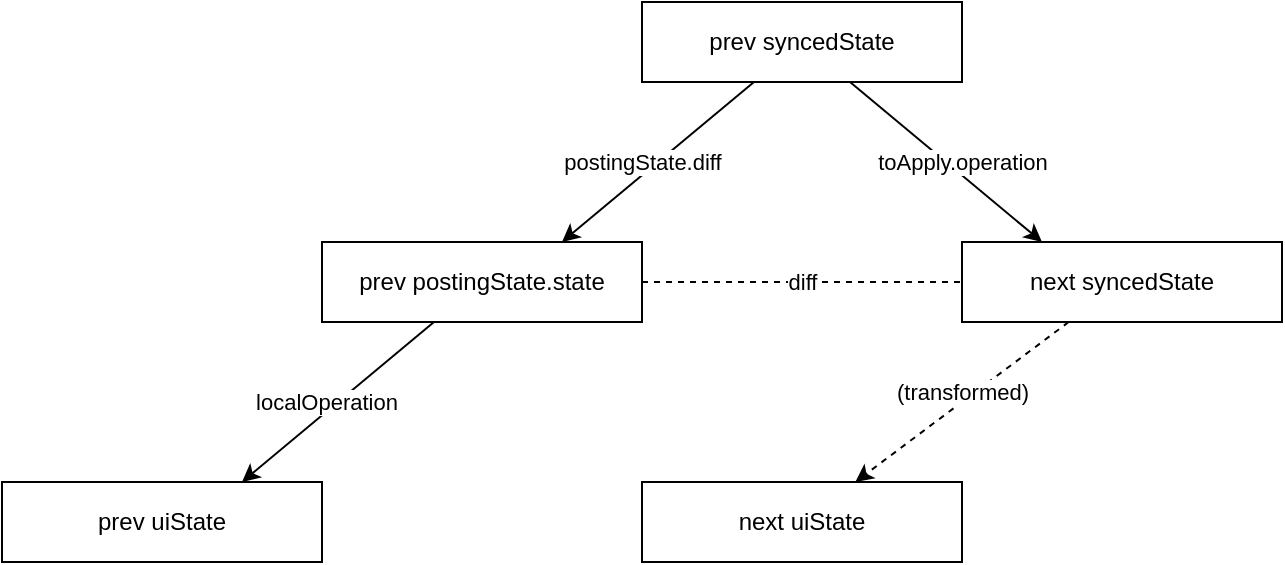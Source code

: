 <mxfile version="21.1.2" type="device" pages="2">
  <diagram id="kaErK07azPLCVtPiBFIa" name="by my client">
    <mxGraphModel dx="1418" dy="828" grid="1" gridSize="10" guides="1" tooltips="1" connect="1" arrows="1" fold="1" page="1" pageScale="1" pageWidth="800" pageHeight="800" math="0" shadow="0">
      <root>
        <mxCell id="0" />
        <mxCell id="1" parent="0" />
        <mxCell id="6cAmzMAjMFHXQcIvuRZl-1" style="rounded=0;orthogonalLoop=1;jettySize=auto;html=1;entryX=0.75;entryY=0;entryDx=0;entryDy=0;" edge="1" parent="1" source="6cAmzMAjMFHXQcIvuRZl-5" target="6cAmzMAjMFHXQcIvuRZl-10">
          <mxGeometry relative="1" as="geometry" />
        </mxCell>
        <mxCell id="6cAmzMAjMFHXQcIvuRZl-2" value="postingState.diff" style="edgeLabel;html=1;align=center;verticalAlign=middle;resizable=0;points=[];rotation=0;" vertex="1" connectable="0" parent="6cAmzMAjMFHXQcIvuRZl-1">
          <mxGeometry x="0.541" y="3" relative="1" as="geometry">
            <mxPoint x="16" y="-24" as="offset" />
          </mxGeometry>
        </mxCell>
        <mxCell id="6cAmzMAjMFHXQcIvuRZl-3" style="rounded=0;orthogonalLoop=1;jettySize=auto;html=1;entryX=0.25;entryY=0;entryDx=0;entryDy=0;" edge="1" parent="1" source="6cAmzMAjMFHXQcIvuRZl-5" target="6cAmzMAjMFHXQcIvuRZl-14">
          <mxGeometry relative="1" as="geometry" />
        </mxCell>
        <mxCell id="6cAmzMAjMFHXQcIvuRZl-4" value="toApply.operation" style="edgeLabel;html=1;align=center;verticalAlign=middle;resizable=0;points=[];" vertex="1" connectable="0" parent="6cAmzMAjMFHXQcIvuRZl-3">
          <mxGeometry x="0.178" relative="1" as="geometry">
            <mxPoint x="-1" y="-7" as="offset" />
          </mxGeometry>
        </mxCell>
        <mxCell id="6cAmzMAjMFHXQcIvuRZl-5" value="prev syncedState" style="rounded=0;whiteSpace=wrap;html=1;" vertex="1" parent="1">
          <mxGeometry x="400" y="200" width="160" height="40" as="geometry" />
        </mxCell>
        <mxCell id="6cAmzMAjMFHXQcIvuRZl-6" style="rounded=0;orthogonalLoop=1;jettySize=auto;html=1;entryX=0.75;entryY=0;entryDx=0;entryDy=0;" edge="1" parent="1" source="6cAmzMAjMFHXQcIvuRZl-10" target="6cAmzMAjMFHXQcIvuRZl-11">
          <mxGeometry relative="1" as="geometry" />
        </mxCell>
        <mxCell id="6cAmzMAjMFHXQcIvuRZl-7" value="localOperation" style="edgeLabel;html=1;align=center;verticalAlign=middle;resizable=0;points=[];" vertex="1" connectable="0" parent="6cAmzMAjMFHXQcIvuRZl-6">
          <mxGeometry x="0.124" relative="1" as="geometry">
            <mxPoint y="-5" as="offset" />
          </mxGeometry>
        </mxCell>
        <mxCell id="6cAmzMAjMFHXQcIvuRZl-8" style="edgeStyle=orthogonalEdgeStyle;rounded=0;orthogonalLoop=1;jettySize=auto;html=1;entryX=0;entryY=0.5;entryDx=0;entryDy=0;dashed=1;endArrow=none;endFill=0;" edge="1" parent="1" source="6cAmzMAjMFHXQcIvuRZl-10" target="6cAmzMAjMFHXQcIvuRZl-14">
          <mxGeometry relative="1" as="geometry" />
        </mxCell>
        <mxCell id="6cAmzMAjMFHXQcIvuRZl-9" value="diff" style="edgeLabel;html=1;align=center;verticalAlign=middle;resizable=0;points=[];" vertex="1" connectable="0" parent="6cAmzMAjMFHXQcIvuRZl-8">
          <mxGeometry x="0.325" y="4" relative="1" as="geometry">
            <mxPoint x="-26" y="4" as="offset" />
          </mxGeometry>
        </mxCell>
        <mxCell id="6cAmzMAjMFHXQcIvuRZl-10" value="prev postingState.state" style="rounded=0;whiteSpace=wrap;html=1;" vertex="1" parent="1">
          <mxGeometry x="240" y="320" width="160" height="40" as="geometry" />
        </mxCell>
        <mxCell id="6cAmzMAjMFHXQcIvuRZl-11" value="prev uiState" style="rounded=0;whiteSpace=wrap;html=1;" vertex="1" parent="1">
          <mxGeometry x="80" y="440" width="160" height="40" as="geometry" />
        </mxCell>
        <mxCell id="6cAmzMAjMFHXQcIvuRZl-12" style="rounded=0;orthogonalLoop=1;jettySize=auto;html=1;dashed=1;" edge="1" parent="1" source="6cAmzMAjMFHXQcIvuRZl-14" target="6cAmzMAjMFHXQcIvuRZl-15">
          <mxGeometry relative="1" as="geometry" />
        </mxCell>
        <mxCell id="6cAmzMAjMFHXQcIvuRZl-13" value="(transformed)" style="edgeLabel;html=1;align=center;verticalAlign=middle;resizable=0;points=[];" vertex="1" connectable="0" parent="6cAmzMAjMFHXQcIvuRZl-12">
          <mxGeometry x="-0.141" relative="1" as="geometry">
            <mxPoint x="-8" as="offset" />
          </mxGeometry>
        </mxCell>
        <mxCell id="6cAmzMAjMFHXQcIvuRZl-14" value="next syncedState" style="rounded=0;whiteSpace=wrap;html=1;" vertex="1" parent="1">
          <mxGeometry x="560" y="320" width="160" height="40" as="geometry" />
        </mxCell>
        <mxCell id="6cAmzMAjMFHXQcIvuRZl-15" value="next uiState" style="rounded=0;whiteSpace=wrap;html=1;" vertex="1" parent="1">
          <mxGeometry x="400" y="440" width="160" height="40" as="geometry" />
        </mxCell>
      </root>
    </mxGraphModel>
  </diagram>
  <diagram name="not by my client" id="eVxELiWC9mEqt5ErxZZK">
    <mxGraphModel dx="1418" dy="828" grid="1" gridSize="10" guides="1" tooltips="1" connect="1" arrows="1" fold="1" page="1" pageScale="1" pageWidth="800" pageHeight="800" math="0" shadow="0">
      <root>
        <mxCell id="0" />
        <mxCell id="1" parent="0" />
        <mxCell id="HOsjYjgq_NFA6eqKYF6x-3" style="rounded=0;orthogonalLoop=1;jettySize=auto;html=1;entryX=0.75;entryY=0;entryDx=0;entryDy=0;" parent="1" source="HOsjYjgq_NFA6eqKYF6x-1" target="HOsjYjgq_NFA6eqKYF6x-2" edge="1">
          <mxGeometry relative="1" as="geometry" />
        </mxCell>
        <mxCell id="HOsjYjgq_NFA6eqKYF6x-16" value="postingState.diff" style="edgeLabel;html=1;align=center;verticalAlign=middle;resizable=0;points=[];rotation=0;" parent="HOsjYjgq_NFA6eqKYF6x-3" vertex="1" connectable="0">
          <mxGeometry x="0.541" y="3" relative="1" as="geometry">
            <mxPoint x="16" y="-24" as="offset" />
          </mxGeometry>
        </mxCell>
        <mxCell id="HOsjYjgq_NFA6eqKYF6x-12" style="rounded=0;orthogonalLoop=1;jettySize=auto;html=1;entryX=0.25;entryY=0;entryDx=0;entryDy=0;" parent="1" source="HOsjYjgq_NFA6eqKYF6x-1" target="HOsjYjgq_NFA6eqKYF6x-6" edge="1">
          <mxGeometry relative="1" as="geometry" />
        </mxCell>
        <mxCell id="HOsjYjgq_NFA6eqKYF6x-17" value="toApply.operation" style="edgeLabel;html=1;align=center;verticalAlign=middle;resizable=0;points=[];" parent="HOsjYjgq_NFA6eqKYF6x-12" vertex="1" connectable="0">
          <mxGeometry x="0.178" relative="1" as="geometry">
            <mxPoint x="-1" y="-7" as="offset" />
          </mxGeometry>
        </mxCell>
        <mxCell id="HOsjYjgq_NFA6eqKYF6x-1" value="prev syncedState" style="rounded=0;whiteSpace=wrap;html=1;" parent="1" vertex="1">
          <mxGeometry x="400" y="200" width="160" height="40" as="geometry" />
        </mxCell>
        <mxCell id="HOsjYjgq_NFA6eqKYF6x-5" style="rounded=0;orthogonalLoop=1;jettySize=auto;html=1;entryX=0.75;entryY=0;entryDx=0;entryDy=0;" parent="1" source="HOsjYjgq_NFA6eqKYF6x-2" target="HOsjYjgq_NFA6eqKYF6x-4" edge="1">
          <mxGeometry relative="1" as="geometry" />
        </mxCell>
        <mxCell id="HOsjYjgq_NFA6eqKYF6x-20" value="prev localOperation" style="edgeLabel;html=1;align=center;verticalAlign=middle;resizable=0;points=[];" parent="HOsjYjgq_NFA6eqKYF6x-5" vertex="1" connectable="0">
          <mxGeometry x="0.124" relative="1" as="geometry">
            <mxPoint y="-5" as="offset" />
          </mxGeometry>
        </mxCell>
        <mxCell id="HOsjYjgq_NFA6eqKYF6x-13" style="rounded=0;orthogonalLoop=1;jettySize=auto;html=1;dashed=1;" parent="1" source="HOsjYjgq_NFA6eqKYF6x-2" target="HOsjYjgq_NFA6eqKYF6x-7" edge="1">
          <mxGeometry relative="1" as="geometry" />
        </mxCell>
        <mxCell id="HOsjYjgq_NFA6eqKYF6x-19" value="(transformed)" style="edgeLabel;html=1;align=center;verticalAlign=middle;resizable=0;points=[];" parent="HOsjYjgq_NFA6eqKYF6x-13" vertex="1" connectable="0">
          <mxGeometry x="0.368" y="2" relative="1" as="geometry">
            <mxPoint x="-21" y="-13" as="offset" />
          </mxGeometry>
        </mxCell>
        <mxCell id="HOsjYjgq_NFA6eqKYF6x-2" value="postingState.state" style="rounded=0;whiteSpace=wrap;html=1;" parent="1" vertex="1">
          <mxGeometry x="240" y="320" width="160" height="40" as="geometry" />
        </mxCell>
        <mxCell id="HOsjYjgq_NFA6eqKYF6x-9" style="rounded=0;orthogonalLoop=1;jettySize=auto;html=1;entryX=0.294;entryY=0.05;entryDx=0;entryDy=0;entryPerimeter=0;dashed=1;" parent="1" source="HOsjYjgq_NFA6eqKYF6x-4" target="HOsjYjgq_NFA6eqKYF6x-8" edge="1">
          <mxGeometry relative="1" as="geometry" />
        </mxCell>
        <mxCell id="HOsjYjgq_NFA6eqKYF6x-21" value="(transformed)" style="edgeLabel;html=1;align=center;verticalAlign=middle;resizable=0;points=[];" parent="HOsjYjgq_NFA6eqKYF6x-9" vertex="1" connectable="0">
          <mxGeometry x="0.227" y="1" relative="1" as="geometry">
            <mxPoint x="-8" y="-10" as="offset" />
          </mxGeometry>
        </mxCell>
        <mxCell id="HOsjYjgq_NFA6eqKYF6x-4" value="prev uiState" style="rounded=0;whiteSpace=wrap;html=1;" parent="1" vertex="1">
          <mxGeometry x="80" y="440" width="160" height="40" as="geometry" />
        </mxCell>
        <mxCell id="HOsjYjgq_NFA6eqKYF6x-11" style="rounded=0;orthogonalLoop=1;jettySize=auto;html=1;" parent="1" source="HOsjYjgq_NFA6eqKYF6x-6" target="HOsjYjgq_NFA6eqKYF6x-7" edge="1">
          <mxGeometry relative="1" as="geometry" />
        </mxCell>
        <mxCell id="HOsjYjgq_NFA6eqKYF6x-23" value="next postingOperation.diff" style="edgeLabel;html=1;align=center;verticalAlign=middle;resizable=0;points=[];" parent="HOsjYjgq_NFA6eqKYF6x-11" vertex="1" connectable="0">
          <mxGeometry x="-0.141" relative="1" as="geometry">
            <mxPoint x="-8" as="offset" />
          </mxGeometry>
        </mxCell>
        <mxCell id="HOsjYjgq_NFA6eqKYF6x-6" value="next syncedState" style="rounded=0;whiteSpace=wrap;html=1;" parent="1" vertex="1">
          <mxGeometry x="560" y="320" width="160" height="40" as="geometry" />
        </mxCell>
        <mxCell id="HOsjYjgq_NFA6eqKYF6x-10" style="rounded=0;orthogonalLoop=1;jettySize=auto;html=1;entryX=0.75;entryY=0;entryDx=0;entryDy=0;" parent="1" source="HOsjYjgq_NFA6eqKYF6x-7" target="HOsjYjgq_NFA6eqKYF6x-8" edge="1">
          <mxGeometry relative="1" as="geometry" />
        </mxCell>
        <mxCell id="HOsjYjgq_NFA6eqKYF6x-22" value="next localOperation" style="edgeLabel;html=1;align=center;verticalAlign=middle;resizable=0;points=[];" parent="HOsjYjgq_NFA6eqKYF6x-10" vertex="1" connectable="0">
          <mxGeometry x="-0.127" y="-1" relative="1" as="geometry">
            <mxPoint x="-3" y="6" as="offset" />
          </mxGeometry>
        </mxCell>
        <mxCell id="HOsjYjgq_NFA6eqKYF6x-7" value="(expected posted state)" style="rounded=0;whiteSpace=wrap;html=1;" parent="1" vertex="1">
          <mxGeometry x="400" y="440" width="160" height="40" as="geometry" />
        </mxCell>
        <mxCell id="HOsjYjgq_NFA6eqKYF6x-8" value="next uiState" style="rounded=0;whiteSpace=wrap;html=1;" parent="1" vertex="1">
          <mxGeometry x="240" y="560" width="160" height="40" as="geometry" />
        </mxCell>
      </root>
    </mxGraphModel>
  </diagram>
</mxfile>
